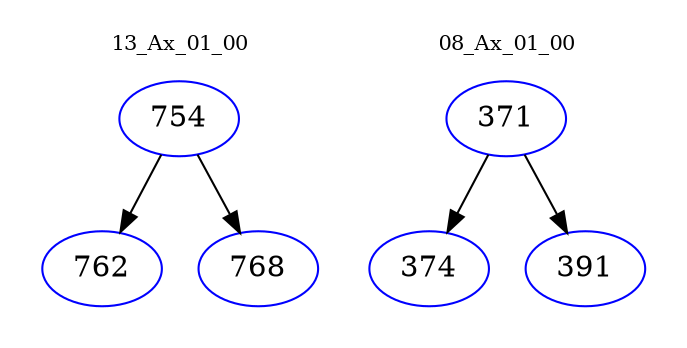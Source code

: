 digraph{
subgraph cluster_0 {
color = white
label = "13_Ax_01_00";
fontsize=10;
T0_754 [label="754", color="blue"]
T0_754 -> T0_762 [color="black"]
T0_762 [label="762", color="blue"]
T0_754 -> T0_768 [color="black"]
T0_768 [label="768", color="blue"]
}
subgraph cluster_1 {
color = white
label = "08_Ax_01_00";
fontsize=10;
T1_371 [label="371", color="blue"]
T1_371 -> T1_374 [color="black"]
T1_374 [label="374", color="blue"]
T1_371 -> T1_391 [color="black"]
T1_391 [label="391", color="blue"]
}
}
